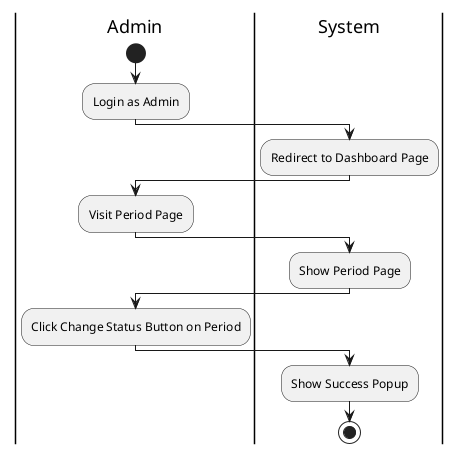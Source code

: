 @startuml Change Period Status
|Admin|
start
:Login as Admin;
|System|
:Redirect to Dashboard Page;
|Admin|
:Visit Period Page;
|System|
:Show Period Page;
|Admin|
:Click Change Status Button on Period;
|System|
:Show Success Popup;
stop
@enduml
